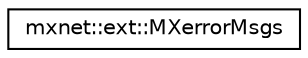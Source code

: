 digraph "Graphical Class Hierarchy"
{
 // LATEX_PDF_SIZE
  edge [fontname="Helvetica",fontsize="10",labelfontname="Helvetica",labelfontsize="10"];
  node [fontname="Helvetica",fontsize="10",shape=record];
  rankdir="LR";
  Node0 [label="mxnet::ext::MXerrorMsgs",height=0.2,width=0.4,color="black", fillcolor="white", style="filled",URL="$classmxnet_1_1ext_1_1MXerrorMsgs.html",tooltip=" "];
}
